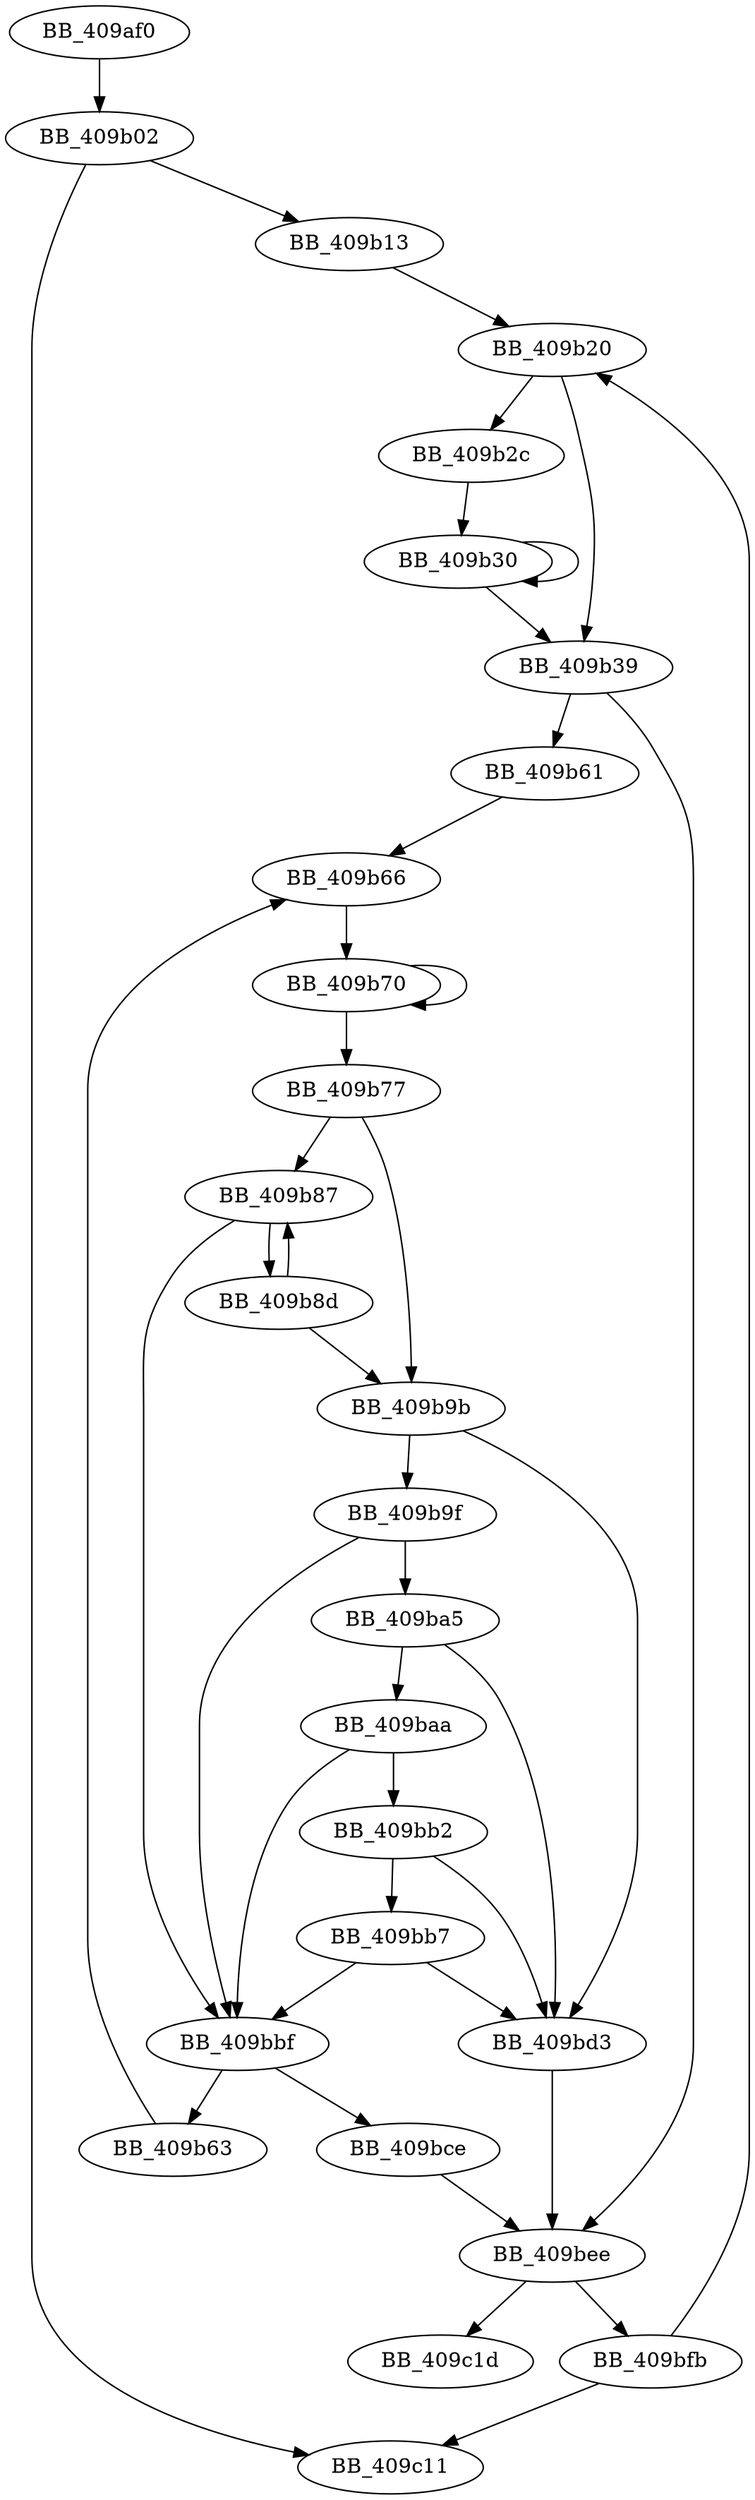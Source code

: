 DiGraph sub_409AF0{
BB_409af0->BB_409b02
BB_409b02->BB_409b13
BB_409b02->BB_409c11
BB_409b13->BB_409b20
BB_409b20->BB_409b2c
BB_409b20->BB_409b39
BB_409b2c->BB_409b30
BB_409b30->BB_409b30
BB_409b30->BB_409b39
BB_409b39->BB_409b61
BB_409b39->BB_409bee
BB_409b61->BB_409b66
BB_409b63->BB_409b66
BB_409b66->BB_409b70
BB_409b70->BB_409b70
BB_409b70->BB_409b77
BB_409b77->BB_409b87
BB_409b77->BB_409b9b
BB_409b87->BB_409b8d
BB_409b87->BB_409bbf
BB_409b8d->BB_409b87
BB_409b8d->BB_409b9b
BB_409b9b->BB_409b9f
BB_409b9b->BB_409bd3
BB_409b9f->BB_409ba5
BB_409b9f->BB_409bbf
BB_409ba5->BB_409baa
BB_409ba5->BB_409bd3
BB_409baa->BB_409bb2
BB_409baa->BB_409bbf
BB_409bb2->BB_409bb7
BB_409bb2->BB_409bd3
BB_409bb7->BB_409bbf
BB_409bb7->BB_409bd3
BB_409bbf->BB_409b63
BB_409bbf->BB_409bce
BB_409bce->BB_409bee
BB_409bd3->BB_409bee
BB_409bee->BB_409bfb
BB_409bee->BB_409c1d
BB_409bfb->BB_409b20
BB_409bfb->BB_409c11
}
